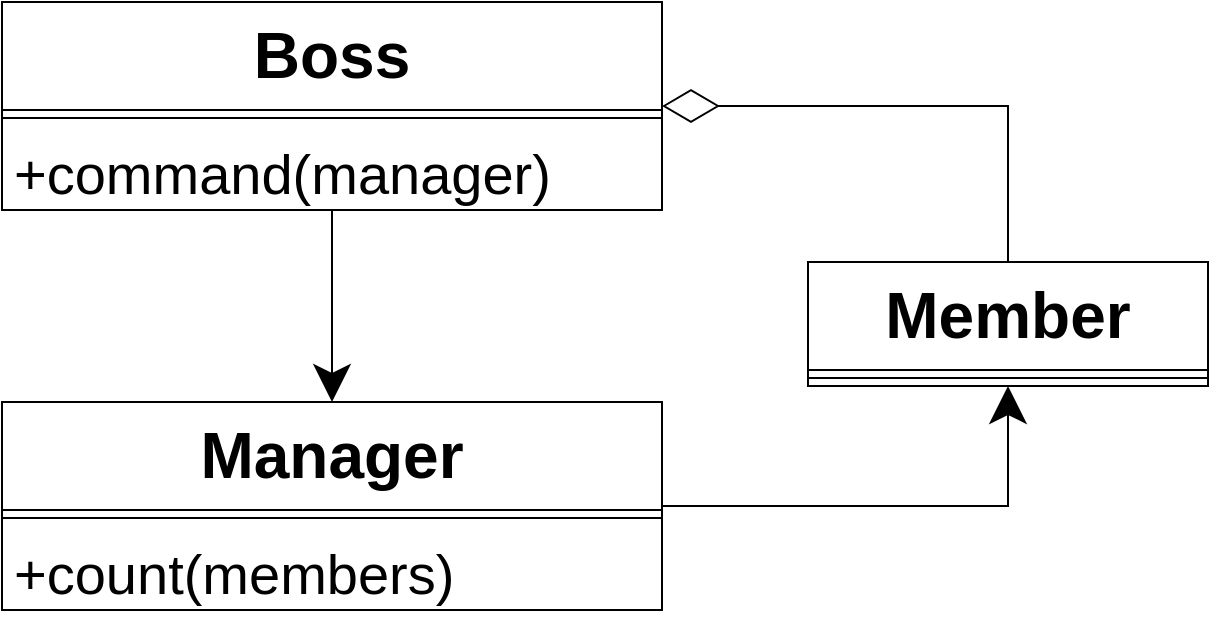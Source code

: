 <mxfile version="14.6.13" type="device"><diagram id="Ok-7ik8cqZIkTmvKWYxw" name="第 1 页"><mxGraphModel dx="1113" dy="791" grid="1" gridSize="10" guides="1" tooltips="1" connect="1" arrows="1" fold="1" page="1" pageScale="1" pageWidth="827" pageHeight="1169" math="0" shadow="0"><root><mxCell id="0"/><mxCell id="1" parent="0"/><mxCell id="Lui4_WtGtT7d6deHf-Sl-11" style="edgeStyle=orthogonalEdgeStyle;rounded=0;orthogonalLoop=1;jettySize=auto;html=1;entryX=0.5;entryY=0;entryDx=0;entryDy=0;startArrow=diamondThin;startFill=0;endSize=26;startSize=26;endArrow=none;endFill=0;" edge="1" parent="1" source="Lui4_WtGtT7d6deHf-Sl-1" target="Lui4_WtGtT7d6deHf-Sl-8"><mxGeometry relative="1" as="geometry"/></mxCell><mxCell id="Lui4_WtGtT7d6deHf-Sl-12" style="edgeStyle=orthogonalEdgeStyle;rounded=0;orthogonalLoop=1;jettySize=auto;html=1;endSize=16;startSize=16;" edge="1" parent="1" source="Lui4_WtGtT7d6deHf-Sl-1" target="Lui4_WtGtT7d6deHf-Sl-5"><mxGeometry relative="1" as="geometry"/></mxCell><mxCell id="Lui4_WtGtT7d6deHf-Sl-1" value="Boss" style="swimlane;fontStyle=1;align=center;verticalAlign=top;childLayout=stackLayout;horizontal=1;startSize=54;horizontalStack=0;resizeParent=1;resizeParentMax=0;resizeLast=0;collapsible=1;marginBottom=0;fontSize=32;" vertex="1" parent="1"><mxGeometry x="10" y="190" width="330" height="104" as="geometry"/></mxCell><mxCell id="Lui4_WtGtT7d6deHf-Sl-3" value="" style="line;strokeWidth=1;fillColor=none;align=left;verticalAlign=middle;spacingTop=-1;spacingLeft=3;spacingRight=3;rotatable=0;labelPosition=right;points=[];portConstraint=eastwest;" vertex="1" parent="Lui4_WtGtT7d6deHf-Sl-1"><mxGeometry y="54" width="330" height="8" as="geometry"/></mxCell><mxCell id="Lui4_WtGtT7d6deHf-Sl-4" value="+command(manager)&#10;" style="text;strokeColor=none;fillColor=none;align=left;verticalAlign=top;spacingLeft=4;spacingRight=4;overflow=hidden;rotatable=0;points=[[0,0.5],[1,0.5]];portConstraint=eastwest;fontSize=28;" vertex="1" parent="Lui4_WtGtT7d6deHf-Sl-1"><mxGeometry y="62" width="330" height="42" as="geometry"/></mxCell><mxCell id="Lui4_WtGtT7d6deHf-Sl-13" style="edgeStyle=orthogonalEdgeStyle;rounded=0;orthogonalLoop=1;jettySize=auto;html=1;entryX=0.5;entryY=1;entryDx=0;entryDy=0;startArrow=none;startFill=0;endArrow=classic;endFill=1;startSize=16;endSize=16;" edge="1" parent="1" source="Lui4_WtGtT7d6deHf-Sl-5" target="Lui4_WtGtT7d6deHf-Sl-8"><mxGeometry relative="1" as="geometry"/></mxCell><mxCell id="Lui4_WtGtT7d6deHf-Sl-5" value="Manager" style="swimlane;fontStyle=1;align=center;verticalAlign=top;childLayout=stackLayout;horizontal=1;startSize=54;horizontalStack=0;resizeParent=1;resizeParentMax=0;resizeLast=0;collapsible=1;marginBottom=0;fontSize=32;" vertex="1" parent="1"><mxGeometry x="10" y="390" width="330" height="104" as="geometry"/></mxCell><mxCell id="Lui4_WtGtT7d6deHf-Sl-6" value="" style="line;strokeWidth=1;fillColor=none;align=left;verticalAlign=middle;spacingTop=-1;spacingLeft=3;spacingRight=3;rotatable=0;labelPosition=right;points=[];portConstraint=eastwest;" vertex="1" parent="Lui4_WtGtT7d6deHf-Sl-5"><mxGeometry y="54" width="330" height="8" as="geometry"/></mxCell><mxCell id="Lui4_WtGtT7d6deHf-Sl-7" value="+count(members)&#10;" style="text;strokeColor=none;fillColor=none;align=left;verticalAlign=top;spacingLeft=4;spacingRight=4;overflow=hidden;rotatable=0;points=[[0,0.5],[1,0.5]];portConstraint=eastwest;fontSize=28;" vertex="1" parent="Lui4_WtGtT7d6deHf-Sl-5"><mxGeometry y="62" width="330" height="42" as="geometry"/></mxCell><mxCell id="Lui4_WtGtT7d6deHf-Sl-8" value="Member" style="swimlane;fontStyle=1;align=center;verticalAlign=top;childLayout=stackLayout;horizontal=1;startSize=54;horizontalStack=0;resizeParent=1;resizeParentMax=0;resizeLast=0;collapsible=1;marginBottom=0;fontSize=32;" vertex="1" parent="1"><mxGeometry x="413" y="320" width="200" height="62" as="geometry"/></mxCell><mxCell id="Lui4_WtGtT7d6deHf-Sl-9" value="" style="line;strokeWidth=1;fillColor=none;align=left;verticalAlign=middle;spacingTop=-1;spacingLeft=3;spacingRight=3;rotatable=0;labelPosition=right;points=[];portConstraint=eastwest;" vertex="1" parent="Lui4_WtGtT7d6deHf-Sl-8"><mxGeometry y="54" width="200" height="8" as="geometry"/></mxCell></root></mxGraphModel></diagram></mxfile>